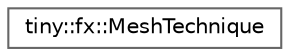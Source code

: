 digraph "Graphical Class Hierarchy"
{
 // LATEX_PDF_SIZE
  bgcolor="transparent";
  edge [fontname=Helvetica,fontsize=10,labelfontname=Helvetica,labelfontsize=10];
  node [fontname=Helvetica,fontsize=10,shape=box,height=0.2,width=0.4];
  rankdir="LR";
  Node0 [id="Node000000",label="tiny::fx::MeshTechnique",height=0.2,width=0.4,color="grey40", fillcolor="white", style="filled",URL="$structtiny_1_1fx_1_1_mesh_technique.html",tooltip=" "];
}
